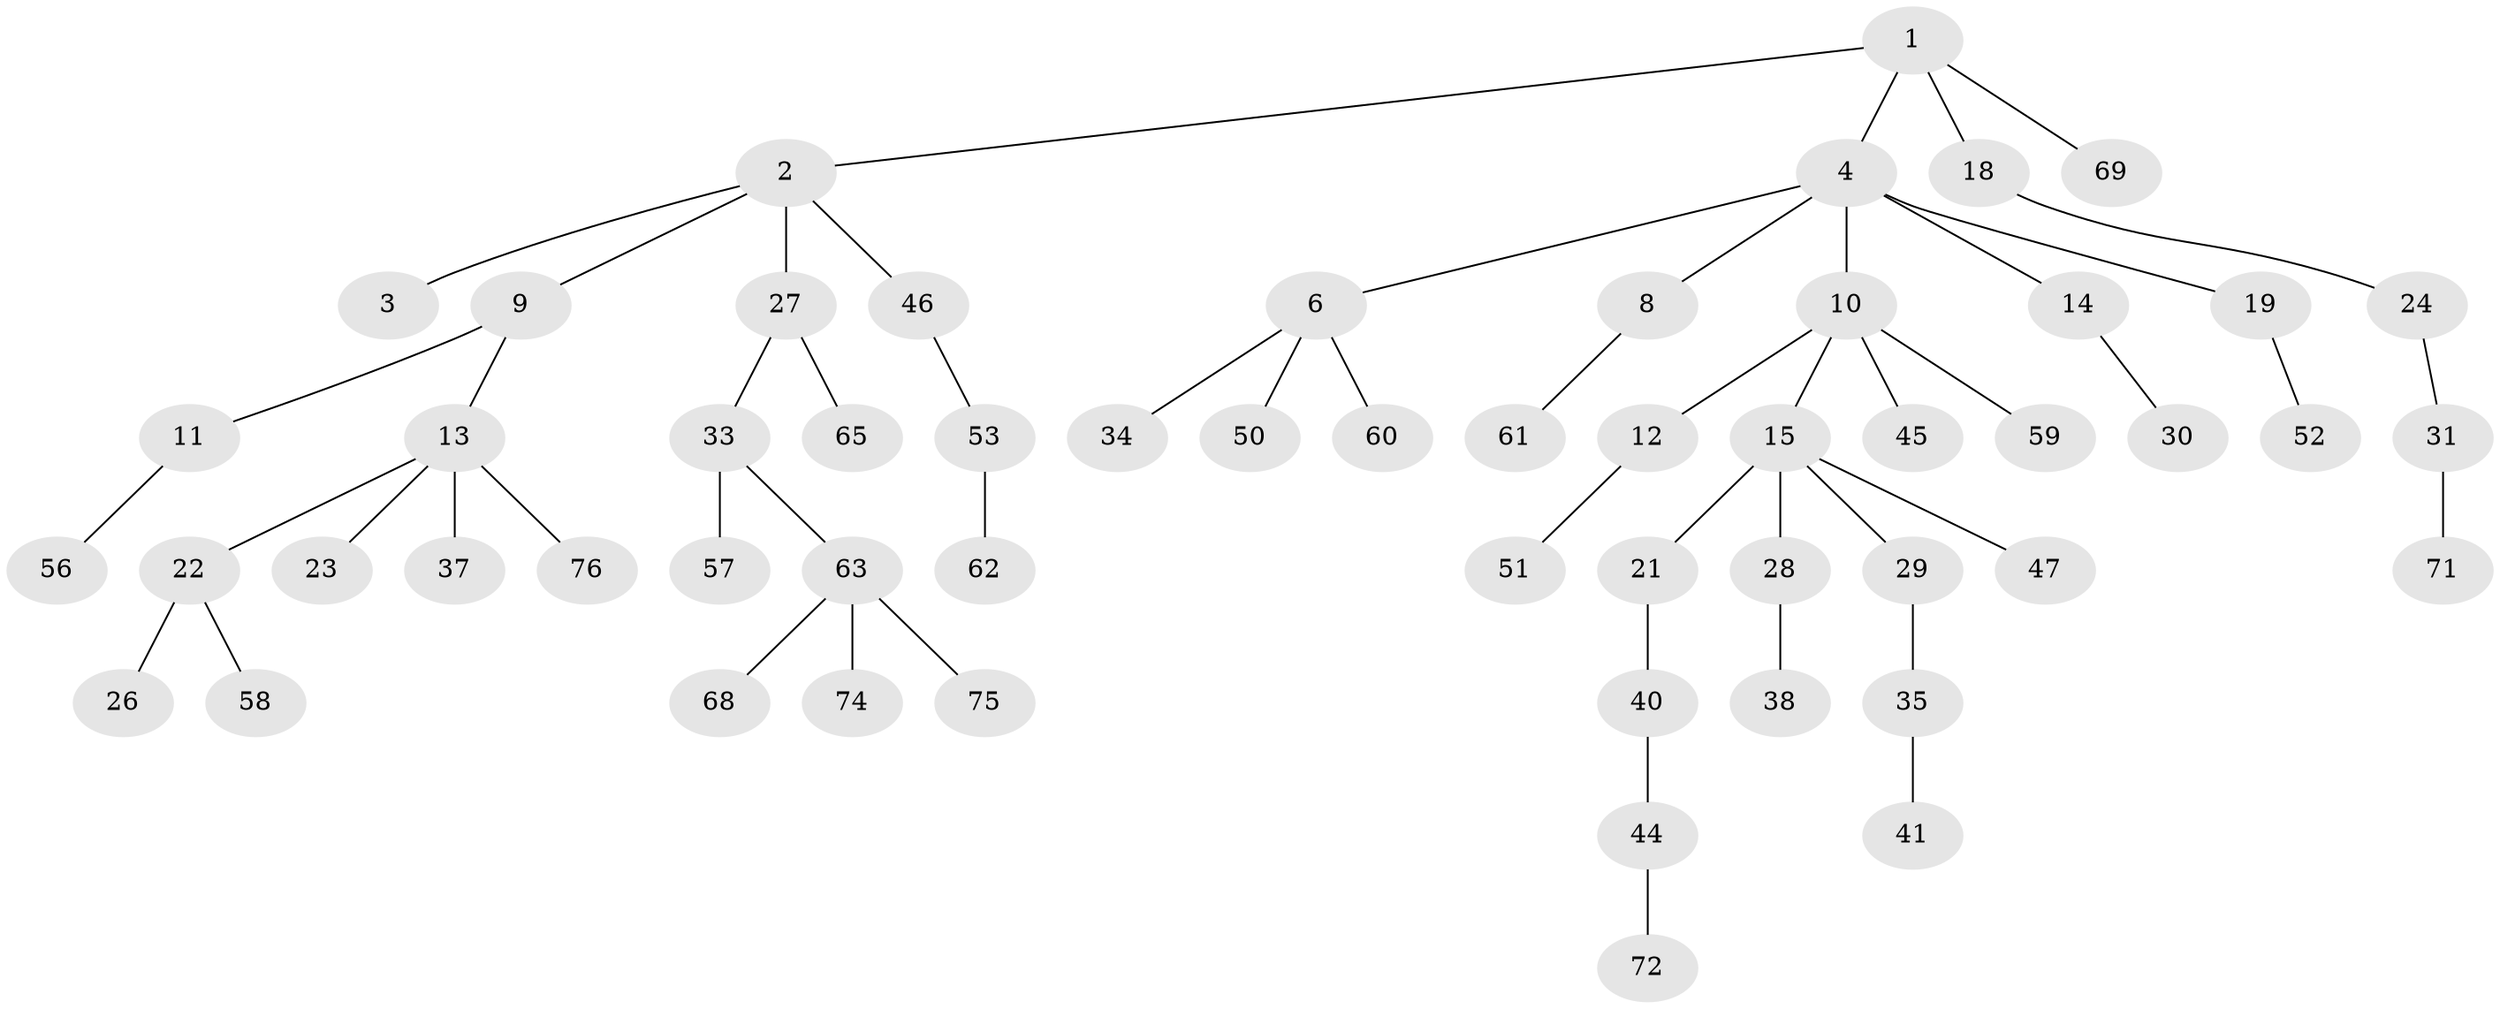 // Generated by graph-tools (version 1.1) at 2025/52/02/27/25 19:52:12]
// undirected, 56 vertices, 55 edges
graph export_dot {
graph [start="1"]
  node [color=gray90,style=filled];
  1 [super="+7"];
  2 [super="+20"];
  3;
  4 [super="+5"];
  6 [super="+32"];
  8 [super="+43"];
  9 [super="+79"];
  10 [super="+77"];
  11;
  12 [super="+16"];
  13 [super="+17"];
  14;
  15 [super="+73"];
  18;
  19;
  21;
  22 [super="+25"];
  23;
  24 [super="+36"];
  26;
  27 [super="+55"];
  28 [super="+49"];
  29;
  30 [super="+67"];
  31 [super="+39"];
  33 [super="+48"];
  34;
  35;
  37 [super="+78"];
  38;
  40 [super="+70"];
  41 [super="+42"];
  44 [super="+64"];
  45;
  46;
  47;
  50;
  51;
  52;
  53 [super="+54"];
  56;
  57;
  58;
  59;
  60;
  61;
  62;
  63 [super="+66"];
  65;
  68;
  69;
  71;
  72 [super="+80"];
  74;
  75;
  76;
  1 -- 2;
  1 -- 4;
  1 -- 18;
  1 -- 69;
  2 -- 3;
  2 -- 9;
  2 -- 46;
  2 -- 27;
  4 -- 8;
  4 -- 10;
  4 -- 14;
  4 -- 19;
  4 -- 6;
  6 -- 34;
  6 -- 50;
  6 -- 60;
  8 -- 61;
  9 -- 11;
  9 -- 13;
  10 -- 12;
  10 -- 15;
  10 -- 45;
  10 -- 59;
  11 -- 56;
  12 -- 51;
  13 -- 22;
  13 -- 23;
  13 -- 37;
  13 -- 76;
  14 -- 30;
  15 -- 21;
  15 -- 28;
  15 -- 29;
  15 -- 47;
  18 -- 24;
  19 -- 52;
  21 -- 40;
  22 -- 26;
  22 -- 58;
  24 -- 31;
  27 -- 33;
  27 -- 65;
  28 -- 38;
  29 -- 35;
  31 -- 71;
  33 -- 57;
  33 -- 63;
  35 -- 41;
  40 -- 44;
  44 -- 72;
  46 -- 53;
  53 -- 62;
  63 -- 68;
  63 -- 74;
  63 -- 75;
}
